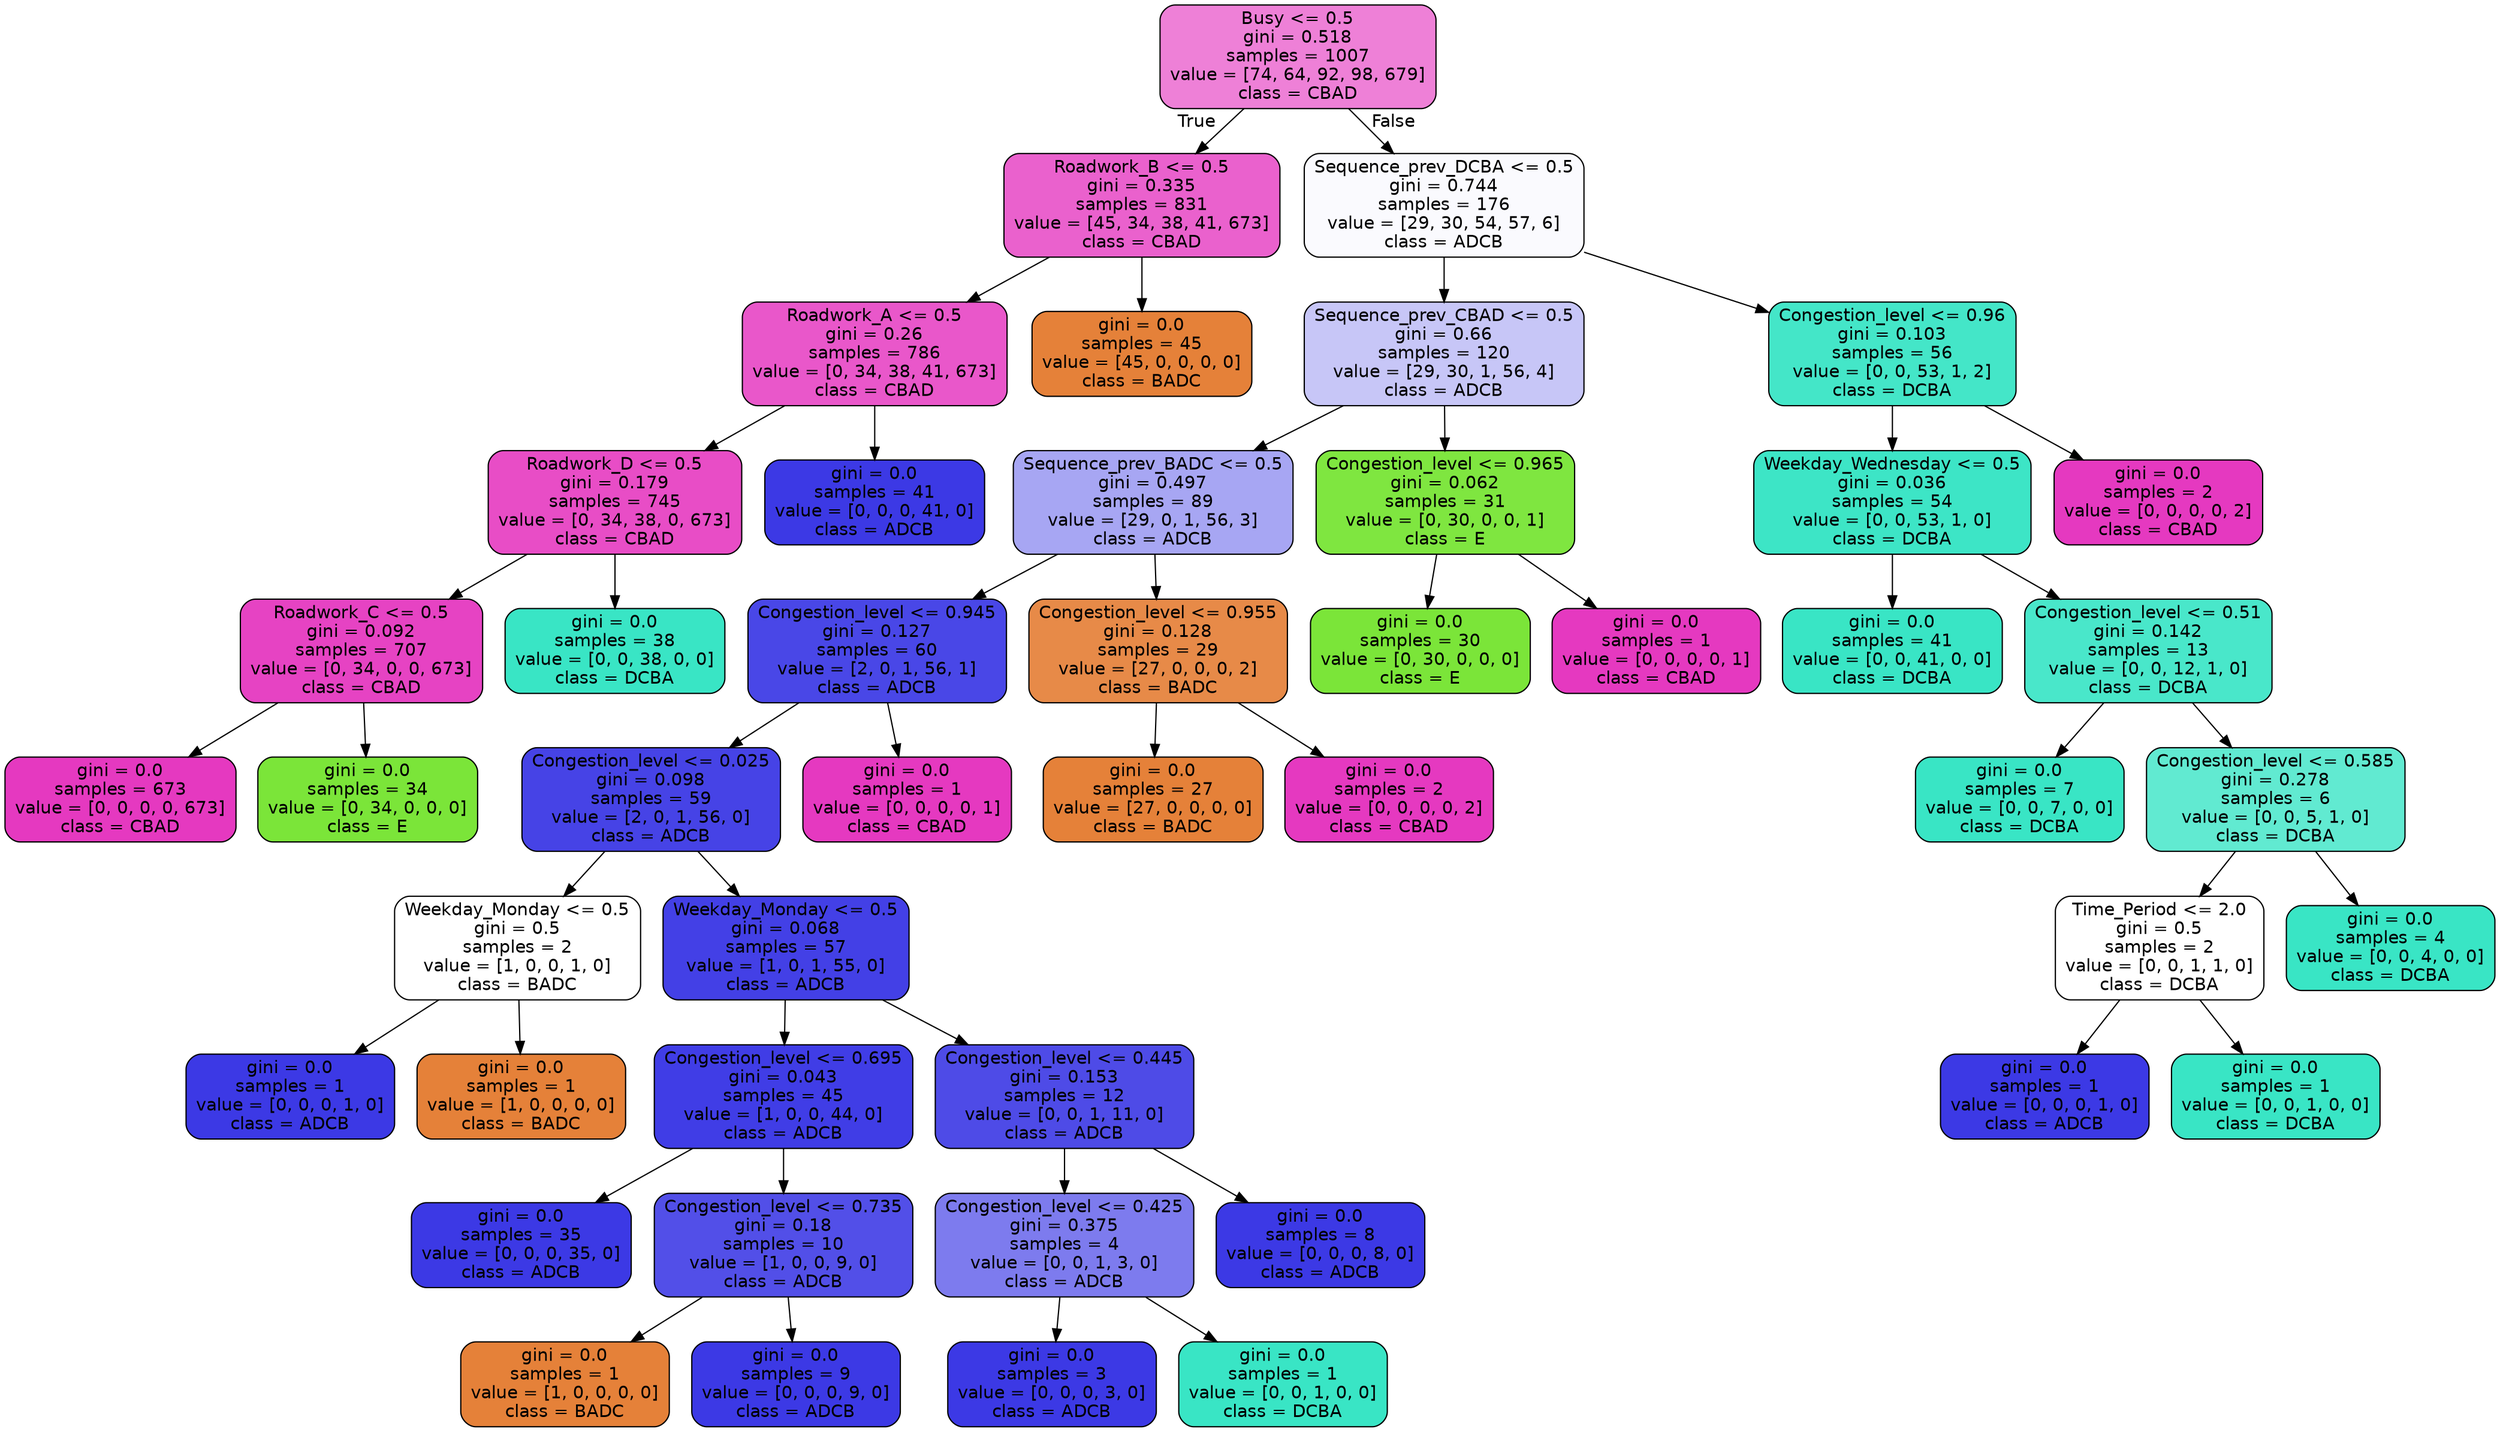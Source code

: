 digraph Tree {
node [shape=box, style="filled, rounded", color="black", fontname=helvetica] ;
edge [fontname=helvetica] ;
0 [label="Busy <= 0.5\ngini = 0.518\nsamples = 1007\nvalue = [74, 64, 92, 98, 679]\nclass = CBAD", fillcolor="#ee80d7"] ;
1 [label="Roadwork_B <= 0.5\ngini = 0.335\nsamples = 831\nvalue = [45, 34, 38, 41, 673]\nclass = CBAD", fillcolor="#ea61cd"] ;
0 -> 1 [labeldistance=2.5, labelangle=45, headlabel="True"] ;
2 [label="Roadwork_A <= 0.5\ngini = 0.26\nsamples = 786\nvalue = [0, 34, 38, 41, 673]\nclass = CBAD", fillcolor="#e957ca"] ;
1 -> 2 ;
3 [label="Roadwork_D <= 0.5\ngini = 0.179\nsamples = 745\nvalue = [0, 34, 38, 0, 673]\nclass = CBAD", fillcolor="#e84dc6"] ;
2 -> 3 ;
4 [label="Roadwork_C <= 0.5\ngini = 0.092\nsamples = 707\nvalue = [0, 34, 0, 0, 673]\nclass = CBAD", fillcolor="#e643c3"] ;
3 -> 4 ;
5 [label="gini = 0.0\nsamples = 673\nvalue = [0, 0, 0, 0, 673]\nclass = CBAD", fillcolor="#e539c0"] ;
4 -> 5 ;
6 [label="gini = 0.0\nsamples = 34\nvalue = [0, 34, 0, 0, 0]\nclass = E", fillcolor="#7be539"] ;
4 -> 6 ;
7 [label="gini = 0.0\nsamples = 38\nvalue = [0, 0, 38, 0, 0]\nclass = DCBA", fillcolor="#39e5c5"] ;
3 -> 7 ;
8 [label="gini = 0.0\nsamples = 41\nvalue = [0, 0, 0, 41, 0]\nclass = ADCB", fillcolor="#3c39e5"] ;
2 -> 8 ;
9 [label="gini = 0.0\nsamples = 45\nvalue = [45, 0, 0, 0, 0]\nclass = BADC", fillcolor="#e58139"] ;
1 -> 9 ;
10 [label="Sequence_prev_DCBA <= 0.5\ngini = 0.744\nsamples = 176\nvalue = [29, 30, 54, 57, 6]\nclass = ADCB", fillcolor="#fafafe"] ;
0 -> 10 [labeldistance=2.5, labelangle=-45, headlabel="False"] ;
11 [label="Sequence_prev_CBAD <= 0.5\ngini = 0.66\nsamples = 120\nvalue = [29, 30, 1, 56, 4]\nclass = ADCB", fillcolor="#c7c6f7"] ;
10 -> 11 ;
12 [label="Sequence_prev_BADC <= 0.5\ngini = 0.497\nsamples = 89\nvalue = [29, 0, 1, 56, 3]\nclass = ADCB", fillcolor="#a7a6f3"] ;
11 -> 12 ;
13 [label="Congestion_level <= 0.945\ngini = 0.127\nsamples = 60\nvalue = [2, 0, 1, 56, 1]\nclass = ADCB", fillcolor="#4947e7"] ;
12 -> 13 ;
14 [label="Congestion_level <= 0.025\ngini = 0.098\nsamples = 59\nvalue = [2, 0, 1, 56, 0]\nclass = ADCB", fillcolor="#4643e6"] ;
13 -> 14 ;
15 [label="Weekday_Monday <= 0.5\ngini = 0.5\nsamples = 2\nvalue = [1, 0, 0, 1, 0]\nclass = BADC", fillcolor="#ffffff"] ;
14 -> 15 ;
16 [label="gini = 0.0\nsamples = 1\nvalue = [0, 0, 0, 1, 0]\nclass = ADCB", fillcolor="#3c39e5"] ;
15 -> 16 ;
17 [label="gini = 0.0\nsamples = 1\nvalue = [1, 0, 0, 0, 0]\nclass = BADC", fillcolor="#e58139"] ;
15 -> 17 ;
18 [label="Weekday_Monday <= 0.5\ngini = 0.068\nsamples = 57\nvalue = [1, 0, 1, 55, 0]\nclass = ADCB", fillcolor="#4340e6"] ;
14 -> 18 ;
19 [label="Congestion_level <= 0.695\ngini = 0.043\nsamples = 45\nvalue = [1, 0, 0, 44, 0]\nclass = ADCB", fillcolor="#403de6"] ;
18 -> 19 ;
20 [label="gini = 0.0\nsamples = 35\nvalue = [0, 0, 0, 35, 0]\nclass = ADCB", fillcolor="#3c39e5"] ;
19 -> 20 ;
21 [label="Congestion_level <= 0.735\ngini = 0.18\nsamples = 10\nvalue = [1, 0, 0, 9, 0]\nclass = ADCB", fillcolor="#524fe8"] ;
19 -> 21 ;
22 [label="gini = 0.0\nsamples = 1\nvalue = [1, 0, 0, 0, 0]\nclass = BADC", fillcolor="#e58139"] ;
21 -> 22 ;
23 [label="gini = 0.0\nsamples = 9\nvalue = [0, 0, 0, 9, 0]\nclass = ADCB", fillcolor="#3c39e5"] ;
21 -> 23 ;
24 [label="Congestion_level <= 0.445\ngini = 0.153\nsamples = 12\nvalue = [0, 0, 1, 11, 0]\nclass = ADCB", fillcolor="#4e4be7"] ;
18 -> 24 ;
25 [label="Congestion_level <= 0.425\ngini = 0.375\nsamples = 4\nvalue = [0, 0, 1, 3, 0]\nclass = ADCB", fillcolor="#7d7bee"] ;
24 -> 25 ;
26 [label="gini = 0.0\nsamples = 3\nvalue = [0, 0, 0, 3, 0]\nclass = ADCB", fillcolor="#3c39e5"] ;
25 -> 26 ;
27 [label="gini = 0.0\nsamples = 1\nvalue = [0, 0, 1, 0, 0]\nclass = DCBA", fillcolor="#39e5c5"] ;
25 -> 27 ;
28 [label="gini = 0.0\nsamples = 8\nvalue = [0, 0, 0, 8, 0]\nclass = ADCB", fillcolor="#3c39e5"] ;
24 -> 28 ;
29 [label="gini = 0.0\nsamples = 1\nvalue = [0, 0, 0, 0, 1]\nclass = CBAD", fillcolor="#e539c0"] ;
13 -> 29 ;
30 [label="Congestion_level <= 0.955\ngini = 0.128\nsamples = 29\nvalue = [27, 0, 0, 0, 2]\nclass = BADC", fillcolor="#e78a48"] ;
12 -> 30 ;
31 [label="gini = 0.0\nsamples = 27\nvalue = [27, 0, 0, 0, 0]\nclass = BADC", fillcolor="#e58139"] ;
30 -> 31 ;
32 [label="gini = 0.0\nsamples = 2\nvalue = [0, 0, 0, 0, 2]\nclass = CBAD", fillcolor="#e539c0"] ;
30 -> 32 ;
33 [label="Congestion_level <= 0.965\ngini = 0.062\nsamples = 31\nvalue = [0, 30, 0, 0, 1]\nclass = E", fillcolor="#7fe640"] ;
11 -> 33 ;
34 [label="gini = 0.0\nsamples = 30\nvalue = [0, 30, 0, 0, 0]\nclass = E", fillcolor="#7be539"] ;
33 -> 34 ;
35 [label="gini = 0.0\nsamples = 1\nvalue = [0, 0, 0, 0, 1]\nclass = CBAD", fillcolor="#e539c0"] ;
33 -> 35 ;
36 [label="Congestion_level <= 0.96\ngini = 0.103\nsamples = 56\nvalue = [0, 0, 53, 1, 2]\nclass = DCBA", fillcolor="#44e6c8"] ;
10 -> 36 ;
37 [label="Weekday_Wednesday <= 0.5\ngini = 0.036\nsamples = 54\nvalue = [0, 0, 53, 1, 0]\nclass = DCBA", fillcolor="#3de5c6"] ;
36 -> 37 ;
38 [label="gini = 0.0\nsamples = 41\nvalue = [0, 0, 41, 0, 0]\nclass = DCBA", fillcolor="#39e5c5"] ;
37 -> 38 ;
39 [label="Congestion_level <= 0.51\ngini = 0.142\nsamples = 13\nvalue = [0, 0, 12, 1, 0]\nclass = DCBA", fillcolor="#49e7ca"] ;
37 -> 39 ;
40 [label="gini = 0.0\nsamples = 7\nvalue = [0, 0, 7, 0, 0]\nclass = DCBA", fillcolor="#39e5c5"] ;
39 -> 40 ;
41 [label="Congestion_level <= 0.585\ngini = 0.278\nsamples = 6\nvalue = [0, 0, 5, 1, 0]\nclass = DCBA", fillcolor="#61ead1"] ;
39 -> 41 ;
42 [label="Time_Period <= 2.0\ngini = 0.5\nsamples = 2\nvalue = [0, 0, 1, 1, 0]\nclass = DCBA", fillcolor="#ffffff"] ;
41 -> 42 ;
43 [label="gini = 0.0\nsamples = 1\nvalue = [0, 0, 0, 1, 0]\nclass = ADCB", fillcolor="#3c39e5"] ;
42 -> 43 ;
44 [label="gini = 0.0\nsamples = 1\nvalue = [0, 0, 1, 0, 0]\nclass = DCBA", fillcolor="#39e5c5"] ;
42 -> 44 ;
45 [label="gini = 0.0\nsamples = 4\nvalue = [0, 0, 4, 0, 0]\nclass = DCBA", fillcolor="#39e5c5"] ;
41 -> 45 ;
46 [label="gini = 0.0\nsamples = 2\nvalue = [0, 0, 0, 0, 2]\nclass = CBAD", fillcolor="#e539c0"] ;
36 -> 46 ;
}